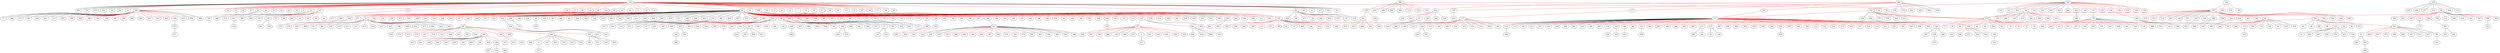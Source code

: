 strict graph "" {
	graph ["edge"="{'color': ''}",
		file="tmp_workspace/eucore/set2/layers/EUcore_Layer_5_drawing.dot",
		"graph"="{'edge': '{}', 'file': 'tmp_workspace/eucore/set2/layers/EUcore_Layer_5_drawing.dot', 'graph': \"{'file': 'tmp_workspace/eucore/set2/\
layers/EUcore_Layer_4_drawing_improved.dot'}\", 'node': \"{'height': '', 'level': '', 'pos': '', 'width': ''}\"}",
		"node"="{'height': '', 'label': '\\N', 'level': '', 'pos': '', 'width': ''}"
	];
	node [label="\N"];
	1	 [height=0.05,
		label=318,
		level=1,
		pos="-4.619999999988067,-3436.680000000035",
		width=0.05];
	11	 [height=0.05,
		label=84,
		level=1,
		pos="2369.7099999999973,-7256.380000000019",
		width=0.05];
	1 -- 11	 [color=red];
	14	 [height=0.05,
		label=5,
		level=1,
		pos="-3525.530000000017,-2757.0400000000263",
		width=0.05];
	1 -- 14	 [color=red];
	15	 [height=0.05,
		label=115,
		level=1,
		pos="-2637.3000000000093,-7142.530000000035",
		width=0.05];
	1 -- 15	 [color=red];
	16	 [level=2,
		pos="160.62568302562795,-4049.4427134471707"];
	1 -- 16	 [color=red];
	17	 [height=0.05,
		level=1,
		pos="-455.223243441391,-2989.7560738674247",
		width=0.05];
	1 -- 17	 [color=red];
	19	 [level=2,
		pos="-450.0206109015223,-3888.7890295031393"];
	1 -- 19	 [color=red];
	2	 [height=0.05,
		label=547,
		level=1,
		pos="-5146.909999999987,-1791.3100000000122",
		width=0.05];
	1 -- 2	 [color=red];
	20	 [height=0.05,
		level=1,
		pos="-586.747630182148,-3689.4876362142154",
		width=0.05];
	1 -- 20	 [color=red];
	21	 [level=2,
		pos="-631.3066128759731,-3336.4394493644554"];
	1 -- 21	 [color=red];
	22	 [level=4,
		pos="-533.2110309499024,-3787.9289156553086"];
	1 -- 22	 [color=red];
	23	 [height=0.05,
		level=1,
		pos="-68.1200000000008,-7940.320000000018",
		width=0.05];
	1 -- 23	 [color=red];
	24	 [level=2,
		pos="451.78705605947374,-3877.6753264251956"];
	1 -- 24	 [color=red];
	25	 [level=2,
		pos="606.1427670963737,-3609.1709304239102"];
	1 -- 25	 [color=red];
	26	 [level=2,
		pos="-602.8820288477116,-3224.86209804483"];
	1 -- 26	 [color=red];
	27	 [level=2,
		pos="-411.7452945320123,-2949.81936973516"];
	1 -- 27	 [color=red];
	28	 [height=0.05,
		level=1,
		pos="-505.75413740402325,-3047.2588204553003",
		width=0.05];
	1 -- 28	 [color=red];
	29	 [level=2,
		pos="612.87676597065,-3290.1125316944726"];
	1 -- 29	 [color=red];
	3	 [height=0.05,
		label=64,
		level=1,
		pos="-153.31000000000677,165.77999999998428",
		width=0.05];
	1 -- 3	 [color=red];
	30	 [height=0.05,
		level=1,
		pos="534.5430953703639,-3771.474616653827",
		width=0.05];
	1 -- 30	 [color=red];
	31	 [level=2,
		pos="377.05171490234045,-2929.618878641658"];
	1 -- 31	 [color=red];
	32	 [height=0.05,
		level=1,
		pos="-182.78072117612555,-4045.813020102949",
		width=0.05];
	1 -- 32	 [color=red];
	35	 [height=0.05,
		level=1,
		pos="-636.6552634497117,-3494.262154403439",
		width=0.05];
	1 -- 35	 [color=red];
	36	 [height=0.05,
		level=1,
		pos="-550.049454158577,-3761.165730481304",
		width=0.05];
	1 -- 36	 [color=red];
	37	 [height=0.05,
		level=1,
		pos="629.3602617310981,-3465.8914101865084",
		width=0.05];
	1 -- 37	 [color=red];
	4	 [height=0.05,
		label=282,
		level=1,
		pos="-927.3199999999779,-10630.200000000012",
		width=0.05];
	1 -- 4	 [color=red];
	40	 [level=3,
		pos="-536.4356279639227,-3090.332751414133"];
	1 -- 40	 [color=red];
	41	 [height=0.05,
		level=1,
		pos="133.64798687314908,-4056.0879774718696",
		width=0.05];
	1 -- 41	 [color=red];
	42	 [height=0.05,
		level=1,
		pos="-597.6637774703911,-3662.696275416948",
		width=0.05];
	1 -- 42	 [color=red];
	43	 [height=0.05,
		level=1,
		pos="-638.875601996232,-3459.1323959987017",
		width=0.05];
	1 -- 43	 [color=red];
	44	 [height=0.05,
		level=1,
		pos="7.417427402380124,-4071.218713626896",
		width=0.05];
	1 -- 44	 [color=red];
	45	 [height=0.05,
		level=1,
		pos="-5988.4000000000015,995.7699999999859",
		width=0.05];
	1 -- 45	 [color=red];
	46	 [height=0.05,
		level=1,
		pos="3069.210000000008,-5932.910000000031",
		width=0.05];
	1 -- 46	 [color=red];
	47	 [level=2,
		pos="-460.83626959844236,-2995.487305020427"];
	1 -- 47	 [color=red];
	48	 [height=0.05,
		level=1,
		pos="4445.289999999999,-3350.999999999978",
		width=0.05];
	1 -- 48	 [color=red];
	49	 [level=3,
		pos="357.31913376929424,-2915.350601063009"];
	1 -- 49	 [color=red];
	5	 [level=2,
		pos="-686.6799999999812,-1554.83000000002"];
	1 -- 5	 [color=red];
	50	 [height=0.05,
		level=1,
		pos="-573.078453627283,-3154.475702992772",
		width=0.05];
	1 -- 50	 [color=red];
	51	 [height=0.05,
		level=1,
		pos="-434.1315115879775,-3903.9102860080156",
		width=0.05];
	1 -- 51	 [color=red];
	52	 [height=0.05,
		level=1,
		pos="-568.1707010082974,-3144.7983696380984",
		width=0.05];
	1 -- 52	 [color=red];
	53	 [level=4,
		pos="103.35663014324189,-2811.279867210945"];
	1 -- 53	 [color=red];
	54	 [height=0.05,
		level=1,
		pos="-1923.4400000000132,-1077.9600000000319",
		width=0.05];
	1 -- 54	 [color=red];
	55	 [height=0.05,
		level=1,
		pos="555.7092260400516,-3138.660810693257",
		width=0.05];
	1 -- 55	 [color=red];
	56	 [level=2,
		pos="-626.0927428171689,-3565.3497660097287"];
	1 -- 56	 [color=red];
	57	 [level=2,
		pos="-344.8404597251306,-3972.435837610892"];
	1 -- 57	 [color=red];
	58	 [level=3,
		pos="-332.1995133799901,-2893.103012662068"];
	1 -- 58	 [color=red];
	59	 [height=0.05,
		level=1,
		pos="619.4158163917726,-3321.0790544590595",
		width=0.05];
	1 -- 59	 [color=red];
	6	 [height=0.05,
		label=409,
		level=1,
		pos="4878.970000000008,-5192.1900000000205",
		width=0.05];
	1 -- 6	 [color=red];
	60	 [level=3,
		pos="537.0412670945359,-3105.9424144745103"];
	1 -- 60	 [color=red];
	7	 [level=3,
		pos="-417.3299999999781,-2051.9100000000035"];
	1 -- 7	 [color=red];
	8	 [level=4,
		pos="-216.14276021766833,-4035.0464434605556"];
	1 -- 8	 [color=red];
	9	 [height=0.05,
		label=82,
		level=1,
		pos="1746.3099999999995,-6568.0499999999865",
		width=0.05];
	1 -- 9	 [color=red];
	12	 [label=127,
		level=5,
		pos="236.03096240094666,-2849.422481491159"];
	1 -- 12;
	18	 [label=925,
		level=5,
		pos="465.38898526832594,-3010.21097121043"];
	1 -- 18;
	38	 [label=527,
		level=5,
		pos="589.1416717274326,-3212.556471701113"];
	1 -- 38;
	10	 [label=981,
		level=5,
		pos="-109.14625780790266,-2810.6939456998034"];
	1 -- 10;
	34	 [label=725,
		level=5,
		pos="234.68641836012594,-4024.4867002692245"];
	1 -- 34;
	33	 [label=976,
		level=5,
		pos="394.1298010665151,-3930.423734035337"];
	1 -- 33;
	13	 [label=442,
		level=5,
		pos="621.8610908427419,-3538.197099870953"];
	1 -- 13;
	39	 [label=76,
		level=5,
		pos="-282.2621567043214,-4007.380544568082"];
	1 -- 39;
	769	 [level=4,
		pos="2668.2500000000273,-7487.8900000000285"];
	11 -- 769	 [color=red];
	768	 [label=649,
		level=5,
		pos="1898.3397162279396,-7681.343921205513"];
	11 -- 768;
	770	 [label=270,
		level=5,
		pos="2841.0802837720535,-6831.416078794524"];
	11 -- 770;
	610	 [label=697,
		level=5,
		pos="-4208.932807647265,-2625.1230000797295"];
	14 -- 610;
	810	 [label=987,
		level=5,
		pos="-3004.85614188954,-7659.914539108986"];
	15 -- 810;
	809	 [label=900,
		level=5,
		pos="-3154.684539108951,-6774.973858110491"];
	15 -- 809;
	811	 [label=753,
		level=5,
		pos="-2119.9154608910644,-7510.086141889575"];
	15 -- 811;
	61	 [level=2,
		pos="-4902.408636487097,-1205.6451111855667"];
	2 -- 61	 [color=red];
	63	 [height=0.05,
		level=1,
		pos="-5490.149751290998,-1257.4834814723317",
		width=0.05];
	2 -- 63	 [color=red];
	64	 [level=3,
		pos="-4522.363604185021,-1678.500079229563"];
	2 -- 64	 [color=red];
	65	 [level=2,
		pos="-5013.312962566895,-2411.7421964073233"];
	2 -- 65	 [color=red];
	66	 [height=0.05,
		label=133,
		level=1,
		pos="-7237.0799999999745,110.5099999999693",
		width=0.05];
	2 -- 66	 [color=red];
	67	 [height=0.05,
		level=1,
		pos="-5416.468856376375,-1216.747295242078",
		width=0.05];
	2 -- 67	 [color=red];
	68	 [height=0.05,
		level=1,
		pos="-5000.849221071157,-1173.6931870743906",
		width=0.05];
	2 -- 68	 [color=red];
	62	 [label=847,
		level=5,
		pos="-5696.9415261526365,-2107.932170714392"];
	2 -- 62;
	377	 [level=2,
		pos="924.5099999999975,-8823.98000000004"];
	23 -- 377	 [color=red];
	122	 [height=0.05,
		label=21,
		level=1,
		pos="-3306.319999999974,3863.029999999985",
		width=0.05];
	3 -- 122	 [color=red];
	152	 [height=0.05,
		label=489,
		level=1,
		pos="1738.449999999977,5172.0099999999875",
		width=0.05];
	3 -- 152	 [color=red];
	153	 [height=0.05,
		label=244,
		level=1,
		pos="3934.149999999996,4028.9699999999766",
		width=0.05];
	3 -- 153	 [color=red];
	155	 [label=89,
		level=2,
		pos="-1450.529999999997,3398.6599999999744"];
	3 -- 155	 [color=red];
	156	 [label=389,
		level=2,
		pos="691.8499999999985,3241.6400000000067"];
	3 -- 156	 [color=red];
	160	 [height=0.05,
		label=209,
		level=1,
		pos="1091.0300000000007,2408.390000000006",
		width=0.05];
	3 -- 160	 [color=red];
	163	 [level=3,
		pos="225.10118417185788,-343.7190230053067"];
	3 -- 163	 [color=red];
	164	 [level=2,
		pos="468.8388344222093,291.1399081715242"];
	3 -- 164	 [color=red];
	165	 [level=4,
		pos="-478.25875950212543,710.9337236850868"];
	3 -- 165	 [color=red];
	167	 [level=4,
		pos="-779.6449119483499,268.19512009638413"];
	3 -- 167	 [color=red];
	168	 [height=0.05,
		label=232,
		level=1,
		pos="1202.0599999999922,3530.180000000003",
		width=0.05];
	3 -- 168	 [color=red];
	169	 [level=2,
		pos="80.97170877983763,-424.0473982114713"];
	3 -- 169	 [color=red];
	171	 [level=2,
		pos="-786.648894216488,124.96181995305133"];
	3 -- 171	 [color=red];
	172	 [level=2,
		pos="-743.668663243861,398.7197507567591"];
	3 -- 172	 [color=red];
	173	 [label=131,
		level=2,
		pos="2146.559999999983,-919.5500000000484"];
	3 -- 173	 [color=red];
	174	 [height=0.05,
		level=1,
		pos="481.3417531922702,166.97621054503426",
		width=0.05];
	3 -- 174	 [color=red];
	175	 [level=2,
		pos="-103.02868275533027,798.4379390838459"];
	3 -- 175	 [color=red];
	176	 [level=4,
		pos="-694.5260243529214,497.24567504541676"];
	3 -- 176	 [color=red];
	178	 [level=4,
		pos="-87.19046440835187,796.9792441082475"];
	3 -- 178	 [color=red];
	179	 [level=2,
		pos="-552.0231005591768,659.5533712870474"];
	3 -- 179	 [color=red];
	181	 [height=0.05,
		level=1,
		pos="-1360.6599999999908,4496.09999999998",
		width=0.05];
	3 -- 181	 [color=red];
	182	 [height=0.05,
		level=1,
		pos="-1005.5099999999838,3502.4999999999836",
		width=0.05];
	3 -- 182	 [color=red];
	183	 [level=3,
		pos="481.12924879977504,149.31432867848855"];
	3 -- 183	 [color=red];
	184	 [level=2,
		pos="-205.63217783023933,798.2724256121811"];
	3 -- 184	 [color=red];
	185	 [level=2,
		pos="415.1354140019703,-116.45056186357408"];
	3 -- 185	 [color=red];
	186	 [level=2,
		pos="235.05002854084313,667.7369373775338"];
	3 -- 186	 [color=red];
	187	 [height=0.05,
		level=1,
		pos="418.7099749102689,440.6934901261447",
		width=0.05];
	3 -- 187	 [color=red];
	188	 [height=0.05,
		level=1,
		pos="2759.149999999996,3265.860000000006",
		width=0.05];
	3 -- 188	 [color=red];
	189	 [level=2,
		pos="169.33550936867533,-380.7400399198"];
	3 -- 189	 [color=red];
	191	 [level=2,
		pos="280.49106235686327,-297.47038267416946"];
	3 -- 191	 [color=red];
	192	 [level=2,
		pos="475.8144264439005,82.19330966400064"];
	3 -- 192	 [color=red];
	193	 [level=2,
		pos="-706.4945195995758,-145.30064231819813"];
	3 -- 193	 [color=red];
	194	 [level=2,
		pos="318.94630896244917,589.7590766002997"];
	3 -- 194	 [color=red];
	196	 [level=2,
		pos="215.43021137530525,-350.7613199973506"];
	3 -- 196	 [color=red];
	198	 [level=2,
		pos="-65.3765994691628,-462.7516187916092"];
	3 -- 198	 [color=red];
	199	 [level=2,
		pos="-314.63933313771247,-448.0254455762521"];
	3 -- 199	 [color=red];
	201	 [level=4,
		pos="-787.3276185664067,137.39095110626909"];
	3 -- 201	 [color=red];
	203	 [level=2,
		pos="-702.5167447202826,483.8306725404718"];
	3 -- 203	 [color=red];
	204	 [level=3,
		pos="470.9945505211824,279.9207330808382"];
	3 -- 204	 [color=red];
	205	 [height=0.05,
		level=1,
		pos="316.06968127151606,-261.38155440202706",
		width=0.05];
	3 -- 205	 [color=red];
	206	 [level=2,
		pos="-489.1485625682734,704.2934526098326"];
	3 -- 206	 [color=red];
	207	 [label=229,
		level=4,
		pos="-2031.4100000000171,-352.9100000000126"];
	3 -- 207	 [color=red];
	209	 [level=3,
		pos="463.36272399153233,15.783232586303058"];
	3 -- 209	 [color=red];
	210	 [height=0.05,
		level=1,
		pos="466.42370714472895,28.979375080571373",
		width=0.05];
	3 -- 210	 [color=red];
	213	 [level=2,
		pos="91.13224050571537,-419.9095677799461"];
	3 -- 213	 [color=red];
	216	 [height=0.05,
		label=412,
		level=1,
		pos="-2204.180000000012,5850.3200000000015",
		width=0.05];
	3 -- 216	 [color=red];
	218	 [height=0.05,
		level=1,
		pos="-616.8878559220927,599.2310932600897",
		width=0.05];
	3 -- 218	 [color=red];
	219	 [level=2,
		pos="444.0251220247468,-48.63788811892152"];
	3 -- 219	 [color=red];
	224	 [height=0.05,
		level=1,
		pos="380.0237475704905,-178.22493085436838",
		width=0.05];
	3 -- 224	 [color=red];
	227	 [level=4,
		pos="-216.75220302137842,797.2539627454755"];
	3 -- 227	 [color=red];
	228	 [level=2,
		pos="-287.16753497300135,-454.5960465078193"];
	3 -- 228	 [color=red];
	230	 [level=2,
		pos="-76.02419185700862,-464.1495060634978"];
	3 -- 230	 [color=red];
	231	 [level=2,
		pos="-782.2206024843338,250.96058952893586"];
	3 -- 231	 [color=red];
	232	 [height=0.05,
		level=1,
		pos="360.19280805642154,538.7399775684385",
		width=0.05];
	3 -- 232	 [color=red];
	235	 [level=4,
		pos="370.3021712458984,-192.84873960805072"];
	3 -- 235	 [color=red];
	236	 [height=0.05,
		level=1,
		pos="479.77282327567,210.39409668474283",
		width=0.05];
	3 -- 236	 [color=red];
	237	 [level=3,
		pos="162.42455296599684,716.3215250578646"];
	3 -- 237	 [color=red];
	239	 [level=2,
		pos="-616.5445185802923,-268.03800279080576"];
	3 -- 239	 [color=red];
	240	 [level=4,
		pos="5.013128860707553,-448.80772003471714"];
	3 -- 240	 [color=red];
	241	 [level=4,
		pos="-482.12818795067625,-377.048589908964"];
	3 -- 241	 [color=red];
	243	 [level=2,
		pos="412.03096210530964,454.1788129578986"];
	3 -- 243	 [color=red];
	244	 [level=3,
		pos="325.4671443007876,-250.8213980352063"];
	3 -- 244	 [color=red];
	245	 [level=4,
		pos="224.75319027389747,675.537298044472"];
	3 -- 245	 [color=red];
	247	 [level=3,
		pos="446.7139371218801,372.55416093516715"];
	3 -- 247	 [color=red];
	248	 [height=0.05,
		level=1,
		pos="4715.89000000001,1639.4099999999953",
		width=0.05];
	3 -- 248	 [color=red];
	249	 [level=2,
		pos="-720.639423287606,-118.68722873095231"];
	3 -- 249	 [color=red];
	251	 [level=3,
		pos="367.01445931517424,529.1623548110888"];
	3 -- 251	 [color=red];
	252	 [level=2,
		pos="-769.6334644976871,14.354553461842755"];
	3 -- 252	 [color=red];
	208	 [label=926,
		level=5,
		pos="-373.28460423758406,-353.308852349237"];
	3 -- 208;
	154	 [label=980,
		level=5,
		pos="-821.5203885199653,-658.1618838840823"];
	3 -- 154;
	170	 [label=786,
		level=5,
		pos="-207.5887198957135,-466.5475253507491"];
	3 -- 170;
	157	 [label=224,
		level=5,
		pos="-665.2113871905094,-209.3749660369029"];
	3 -- 157;
	214	 [label=98,
		level=5,
		pos="-2529.1123460102353,820.6177546853178"];
	3 -- 214;
	250	 [label=528,
		level=5,
		pos="-658.2881597669696,550.2033823638444"];
	3 -- 250;
	162	 [label=90,
		level=5,
		pos="-745.6727736878473,-62.01513405372455"];
	3 -- 162;
	217	 [label=644,
		level=5,
		pos="-787.3221754150002,194.29035207158333"];
	3 -- 217;
	234	 [label=99,
		level=5,
		pos="-780.5838592886948,69.28241348729483"];
	3 -- 234;
	226	 [label=840,
		level=5,
		pos="-35.780081438648196,789.4553939291173"];
	3 -- 226;
	220	 [label=665,
		level=5,
		pos="-154.3337805720759,800.4320547693983"];
	3 -- 220;
	233	 [label=134,
		level=5,
		pos="-434.81101024434975,734.5870498693694"];
	3 -- 233;
	197	 [label=730,
		level=5,
		pos="-263.8663107049935,790.7292626709641"];
	3 -- 197;
	159	 [label=302,
		level=5,
		pos="-724.6796675610623,442.04252322900993"];
	3 -- 159;
	212	 [label=719,
		level=5,
		pos="-442.2807426376098,-399.26883740185576"];
	3 -- 212;
	246	 [label=349,
		level=5,
		pos="-358.31936224017915,-434.849203538752"];
	3 -- 246;
	180	 [label=611,
		level=5,
		pos="130.90944337535325,-401.6735987700821"];
	3 -- 180;
	158	 [label=918,
		level=5,
		pos="390.8158904924868,492.44694666807"];
	3 -- 158;
	195	 [label=640,
		level=5,
		pos="-585.8179727223443,-298.6778907514946"];
	3 -- 195;
	222	 [label=445,
		level=5,
		pos="-763.656667051876,-701.8963782442843"];
	3 -- 222;
	215	 [label=216,
		level=5,
		pos="-167.39131556579113,-468.7166471949679"];
	3 -- 215;
	200	 [label=511,
		level=5,
		pos="-247.5677427092317,-461.83433754263467"];
	3 -- 200;
	202	 [label=354,
		level=5,
		pos="43.382419830775916,-437.62398633985583"];
	3 -- 202;
	238	 [label=330,
		level=5,
		pos="119.74814821695497,738.6879563437784"];
	3 -- 238;
	190	 [label=325,
		level=5,
		pos="-521.2664582529004,682.8799164374998"];
	3 -- 190;
	211	 [label=102,
		level=5,
		pos="-969.7682493132997,-511.5539490035153"];
	3 -- 211;
	242	 [label=492,
		level=5,
		pos="-686.8157421909511,-177.95812968450167"];
	3 -- 242;
	229	 [label=828,
		level=5,
		pos="194.18772002771954,696.8446037208789"];
	3 -- 229;
	225	 [label=815,
		level=5,
		pos="433.7014777230132,407.0305000432701"];
	3 -- 225;
	177	 [label=733,
		level=5,
		pos="348.722162577077,-222.48278019903955"];
	3 -- 177;
	223	 [label=496,
		level=5,
		pos="253.45395800995823,-321.3825613835506"];
	3 -- 223;
	387	 [height=0.05,
		level=1,
		pos="-845.8734840270827,-11259.605071305905",
		width=0.05];
	4 -- 387	 [color=red];
	388	 [level=2,
		pos="-328.6211936755067,-10419.619806118078"];
	4 -- 388	 [color=red];
	389	 [height=0.05,
		level=1,
		pos="-293.0770769295582,-10607.392253842434",
		width=0.05];
	4 -- 389	 [color=red];
	390	 [level=2,
		pos="-1166.3054631214025,-11218.137264651894"];
	4 -- 390	 [color=red];
	394	 [height=0.05,
		level=1,
		pos="-1307.6589392709438,-11138.261580936747",
		width=0.05];
	4 -- 394	 [color=red];
	396	 [level=4,
		pos="-685.494639421488,-10043.425108128537"];
	4 -- 396	 [color=red];
	397	 [level=3,
		pos="-1064.8319635288995,-10010.623742678832"];
	4 -- 397	 [color=red];
	398	 [level=2,
		pos="-1507.9908059175548,-10374.063915262366"];
	4 -- 398	 [color=red];
	399	 [level=2,
		pos="-1407.8471811271556,-11044.781604690412"];
	4 -- 399	 [color=red];
	400	 [height=0.05,
		level=1,
		pos="-443.2235057408169,-11040.608166336513",
		width=0.05];
	4 -- 400	 [color=red];
	401	 [level=2,
		pos="-713.2427167266881,-11227.65727507165"];
	4 -- 401	 [color=red];
	402	 [level=4,
		pos="-1451.6793334849747,-10272.664591771863"];
	4 -- 402	 [color=red];
	405	 [level=2,
		pos="-310.4964495621166,-10779.575320501526"];
	4 -- 405	 [color=red];
	407	 [label=355,
		level=2,
		pos="-2599.6600000000035,-10749.520000000044"];
	4 -- 407	 [color=red];
	410	 [level=4,
		pos="-1554.4847784429753,-10727.404009332162"];
	4 -- 410	 [color=red];
	408	 [label=662,
		level=5,
		pos="-466.8845197360867,-10193.412354497235"];
	4 -- 408;
	393	 [label=588,
		level=5,
		pos="-1283.24801955038,-10104.748267060984"];
	4 -- 393;
	392	 [label=77,
		level=5,
		pos="-1503.451498733515,-10896.389359135097"];
	4 -- 392;
	386	 [label=586,
		level=5,
		pos="-565.9220224487229,-11151.904687128239"];
	4 -- 386;
	384	 [label=577,
		level=5,
		pos="-1008.7725918208681,-11259.604285046878"];
	4 -- 384;
	383	 [label=597,
		level=5,
		pos="-1552.5971977006302,-10521.513732305706"];
	4 -- 383;
	391	 [label=589,
		level=5,
		pos="-361.59853774571104,-10917.85170935456"];
	4 -- 391;
	395	 [label=641,
		level=5,
		pos="-385.8093241597313,-10299.215911710653"];
	4 -- 395;
	403	 [label=217,
		level=5,
		pos="-568.2703994383298,-10106.876330473953"];
	4 -- 403;
	69	 [height=0.05,
		label=679,
		level=1,
		pos="-10759.040000000015,4077.29",
		width=0.05];
	45 -- 69	 [color=red];
	694	 [label=986,
		level=2,
		pos="3781.6699999999964,-6752.820000000027"];
	46 -- 694	 [color=red];
	558	 [label=544,
		level=4,
		pos="4777.990000000047,-3066.090000000022"];
	48 -- 558	 [color=red];
	577	 [level=4,
		pos="-932.6899999999769,-1307.0700000000343"];
	5 -- 577	 [color=red];
	95	 [height=0.05,
		label=135,
		level=1,
		pos="-7232.509999999972,3388.8699999999963",
		width=0.05];
	54 -- 95	 [color=red];
	592	 [label=497,
		level=4,
		pos="4775.720000000023,-4887.099999999991"];
	6 -- 592	 [color=red];
	597	 [level=2,
		pos="5304.522004667701,-5663.029431306498"];
	6 -- 597	 [color=red];
	598	 [level=4,
		pos="4613.6068276745245,-5768.702502486353"];
	6 -- 598	 [color=red];
	599	 [level=2,
		pos="5504.136625584433,-5082.869512418405"];
	6 -- 599	 [color=red];
	596	 [label=117,
		level=5,
		pos="5202.9118342475485,-4646.437339196577"];
	6 -- 596;
	600	 [label=555,
		level=5,
		pos="4293.717746851159,-5437.677431315544"];
	6 -- 600;
	595	 [label=590,
		level=5,
		pos="4973.676901633105,-5811.405803739901"];
	6 -- 595;
	601	 [level=3,
		pos="-524.6799999999639,-1709.820000000027"];
	7 -- 601	 [color=red];
	649	 [level=4,
		pos="1163.2905253753584,-6818.7940347408085"];
	9 -- 649	 [color=red];
	652	 [level=4,
		pos="1834.6299999999956,-7159.850000000031"];
	9 -- 652	 [color=red];
	640	 [label=279,
		level=5,
		pos="1896.996863990009,-6516.604884994122"];
	9 -- 640;
	644	 [label=78,
		level=5,
		pos="2030.6690395282621,-6741.152892562019"];
	9 -- 644;
	651	 [label=576,
		level=5,
		pos="1816.6569683438556,-6384.4921650544875"];
	9 -- 651;
	645	 [label=563,
		level=5,
		pos="1145.3673198797826,-6363.961357592749"];
	9 -- 645;
	642	 [label=708,
		level=5,
		pos="1437.4605748022177,-7122.4833244896845"];
	9 -- 642;
	635	 [label=277,
		level=5,
		pos="2097.3244763105085,-7096.796741049194"];
	9 -- 635;
	647	 [label=50,
		level=5,
		pos="1941.721339805803,-6589.417802890166"];
	9 -- 647;
	101	 [level=2,
		pos="-7664.354924789816,2923.795554687256"];
	101 -- 95	 [color=red];
	102	 [level=4,
		pos="-6681.451150712234,3703.700785298025"];
	95 -- 102	 [color=red];
	103	 [height=0.05,
		level=1,
		pos="-7089.998753021773,4007.315489299108",
		width=0.05];
	95 -- 103	 [color=red];
	104	 [height=0.05,
		level=1,
		pos="-6738.743611846011,3787.591748440046",
		width=0.05];
	95 -- 104	 [color=red];
	106	 [level=4,
		pos="-7671.212996220733,3847.4809024615774"];
	95 -- 106	 [color=red];
	108	 [level=2,
		pos="-6906.922144196408,3933.642270681"];
	95 -- 108	 [color=red];
	109	 [height=0.05,
		level=1,
		pos="-7223.231140028064,4023.4550467095137",
		width=0.05];
	95 -- 109	 [color=red];
	110	 [level=4,
		pos="-6912.009999999998,2863.0399999999845"];
	95 -- 110	 [color=red];
	111	 [height=0.05,
		level=1,
		pos="-7202.111539768818,4022.794453200276",
		width=0.05];
	95 -- 111	 [color=red];
	96	 [height=0.05,
		label=336,
		level=1,
		pos="-8253.549999999996,7095.420000000015",
		width=0.05];
	95 -- 96	 [color=red];
	93	 [height=0.05,
		level=1,
		pos="-5168.979999999992,3127.979999999964",
		width=0.05];
	95 -- 93	 [color=red];
	98	 [height=0.05,
		level=1,
		pos="-6955.660919237987,3959.955689919594",
		width=0.05];
	95 -- 98	 [color=red];
	99	 [height=0.05,
		level=1,
		pos="-7867.080973767065,3399.065979697006",
		width=0.05];
	95 -- 99	 [color=red];
	105	 [label=75,
		level=5,
		pos="-7296.179582859034,2757.418922743609"];
	95 -- 105;
	107	 [label=860,
		level=5,
		pos="-7816.274688377053,3139.8658487219345"];
	95 -- 107;
	97	 [label=136,
		level=5,
		pos="-7814.101127341901,3642.9094444704233"];
	95 -- 97;
	100	 [label=914,
		level=5,
		pos="-7493.860249161637,2810.527259047164"];
	95 -- 100;
	112	 [height=0.05,
		label=694,
		level=1,
		pos="-8521.070000000003,11626.719999999981",
		width=0.05];
	113	 [height=0.05,
		level=1,
		pos="-7888.4691938341,11677.71508591959",
		width=0.05];
	112 -- 113	 [color=red];
	114	 [height=0.05,
		level=1,
		pos="-8198.191597912975,11080.337518385291",
		width=0.05];
	112 -- 114	 [color=red];
	115	 [level=2,
		pos="-8922.323186200872,12118.431459408188"];
	112 -- 115	 [color=red];
	120	 [height=0.05,
		level=1,
		pos="-6732.480000000007,13351.88000000001",
		width=0.05];
	112 -- 120	 [color=red];
	83	 [height=0.05,
		level=1,
		pos="-9173.370000000006,8244.949999999986",
		width=0.05];
	112 -- 83	 [color=red];
	117	 [label=610,
		level=5,
		pos="-9136.469525635612,11471.58231084236"];
	112 -- 117;
	119	 [label=484,
		level=5,
		pos="-8483.32832381882,12260.249671466703"];
	112 -- 119;
	116	 [label=664,
		level=5,
		pos="-9123.564099034344,11826.182125172902"];
	112 -- 116;
	118	 [label=706,
		level=5,
		pos="-8957.005318951822,11165.477464623988"];
	112 -- 118;
	629	 [level=3,
		pos="-7088.970000000007,14161.370000000054"];
	120 -- 629	 [color=red];
	868	 [label=791,
		level=2,
		pos="-5585.749999999996,13344.719999999976"];
	120 -- 868	 [color=red];
	83 -- 69	 [color=red];
	628	 [level=3,
		pos="-7052.619999999992,14509.460000000025"];
	629 -- 628	 [color=red];
	869	 [level=4,
		pos="-5429.269999999971,13670.759999999986"];
	868 -- 869	 [color=red];
	871	 [level=2,
		pos="-4951.380780968893,13325.747053587573"];
	868 -- 871	 [color=red];
	872	 [level=2,
		pos="-5316.4613584658255,12770.030600158305"];
	868 -- 872	 [color=red];
	870	 [label=623,
		level=5,
		pos="-5927.91959180033,12810.206904559936"];
	868 -- 870;
	121	 [level=4,
		pos="-3905.934548657263,3655.0716585269524"];
	121 -- 122	 [color=red];
	411	 [level=2,
		pos="-3188.0377729714287,4486.563153504165"];
	122 -- 411	 [color=red];
	412	 [level=4,
		pos="-3629.1347740343344,4409.450076877513"];
	122 -- 412	 [color=red];
	413	 [level=3,
		pos="-3530.372310681639,4456.818548919468"];
	122 -- 413	 [color=red];
	414	 [level=4,
		pos="-2733.0873383801454,3590.654167000899"];
	122 -- 414	 [color=red];
	417	 [height=0.05,
		level=1,
		pos="-3126.5126289124883,4471.678985912478",
		width=0.05];
	122 -- 417	 [color=red];
	427	 [level=4,
		pos="-3526.597610064438,3267.830828920264"];
	122 -- 427	 [color=red];
	428	 [label=296,
		level=2,
		pos="-2546.609999999994,4359.77999999999"];
	122 -- 428	 [color=red];
	429	 [level=4,
		pos="-3297.5754907330074,3228.4373650700018"];
	122 -- 429	 [color=red];
	431	 [level=4,
		pos="-3937.507850489229,3929.258212601962"];
	122 -- 431	 [color=red];
	420	 [label=777,
		level=5,
		pos="-2673.1233820762654,3905.998846850656"];
	122 -- 420;
	418	 [label=686,
		level=5,
		pos="-3840.3390151376334,4205.970184611097"];
	122 -- 418;
	424	 [label=624,
		level=5,
		pos="-3759.6903265675282,3418.9133196808057"];
	122 -- 424;
	425	 [label=647,
		level=5,
		pos="-2927.5737347258846,4372.279983103203"];
	122 -- 425;
	419	 [label=467,
		level=5,
		pos="-3082.7791898753235,3269.048699824202"];
	122 -- 419;
	421	 [label=519,
		level=5,
		pos="-3361.2564453206583,4495.300721863038"];
	122 -- 421;
	416	 [label=274,
		level=5,
		pos="-2682.8390713322465,3744.4727971933776"];
	122 -- 416;
	980	 [label=392,
		level=5,
		pos="-2015.4301200847954,4707.1014849717285"];
	428 -- 980;
	123	 [height=0.05,
		label=350,
		level=1,
		pos="-13458.700000000066,493.0400000000018",
		width=0.05];
	125	 [label=94,
		level=2,
		pos="-13285.670000000011,-1374.0900000000038"];
	123 -- 125	 [color=red];
	126	 [level=2,
		pos="-12838.486960410004,358.42921190278406"];
	123 -- 126	 [color=red];
	128	 [label=320,
		level=2,
		pos="-12574.64999999999,1986.7599999999848"];
	123 -- 128	 [color=red];
	129	 [height=0.05,
		level=1,
		pos="-13047.313572122226,976.3054402164628",
		width=0.05];
	123 -- 129	 [color=red];
	131	 [level=2,
		pos="-15383.040000000012,1064.4299999999876"];
	123 -- 131	 [color=red];
	134	 [level=3,
		pos="-14976.570000000014,1291.4499999999716"];
	123 -- 134	 [color=red];
	136	 [level=3,
		pos="-13554.387502201342,1120.437944427763"];
	123 -- 136	 [color=red];
	137	 [level=4,
		pos="-13164.472570718974,-69.28952848693302"];
	123 -- 137	 [color=red];
	138	 [level=4,
		pos="-13955.211280621079,97.74159756738288"];
	123 -- 138	 [color=red];
	139	 [level=2,
		pos="-13677.731408029034,1088.6988965561993"];
	123 -- 139	 [color=red];
	143	 [level=2,
		pos="-14042.843093565927,244.92485538161267"];
	123 -- 143	 [color=red];
	72	 [height=0.05,
		label=533,
		level=1,
		pos="-10849.069999999996,1324.0699999999888",
		width=0.05];
	123 -- 72	 [color=red];
	130	 [label=572,
		level=5,
		pos="-13707.59757672796,-90.77013613047075"];
	123 -- 130;
	124	 [label=851,
		level=5,
		pos="-11871.077502332726,-716.9656414895562"];
	123 -- 124;
	127	 [label=345,
		level=5,
		pos="-13876.924340222606,970.4001156308741"];
	123 -- 127;
	140	 [label=343,
		level=5,
		pos="-14092.339742730135,457.1937284690376"];
	123 -- 140;
	142	 [label=352,
		level=5,
		pos="-13337.889028561563,1116.0881425458122"];
	123 -- 142;
	141	 [label=822,
		level=5,
		pos="-12930.260099918869,844.516244932533"];
	123 -- 141;
	132	 [label=681,
		level=5,
		pos="-12824.756475523538,523.0381086733262"];
	123 -- 132;
	583	 [level=4,
		pos="-13918.865097985023,-1331.0987609221422"];
	125 -- 583	 [color=red];
	588	 [level=4,
		pos="-13088.670000000016,-1643.8800000000265"];
	125 -- 588	 [color=red];
	591	 [level=2,
		pos="-13673.696717693101,-1876.3046404736024"];
	125 -- 591	 [color=red];
	586	 [label=908,
		level=5,
		pos="-12692.049243877105,-1149.5935041481355"];
	125 -- 586;
	585	 [label=120,
		level=5,
		pos="-13739.926660239327,-930.8799308703403"];
	125 -- 585;
	587	 [label=917,
		level=5,
		pos="-12949.403457517477,-835.8436891380144"];
	125 -- 587;
	589	 [label=294,
		level=5,
		pos="-12677.384769653061,-1555.1241329458562"];
	125 -- 589;
	822	 [label=396,
		level=5,
		pos="-12251.404877555136,2532.9256063551547"];
	128 -- 822;
	443	 [label=179,
		level=2,
		pos="-16279.890000000016,1819.4499999999916"];
	131 -- 443	 [color=red];
	889	 [label=935,
		level=3,
		pos="-14834.259999999984,2349.4600000000046"];
	134 -- 889	 [color=red];
	337	 [height=0.05,
		label=172,
		level=1,
		pos="-7414.690000000014,-2673.4999999999964",
		width=0.05];
	72 -- 337	 [color=red];
	72 -- 69	 [color=red];
	660	 [label=602,
		level=4,
		pos="-11615.500000000022,1867.24999999996"];
	72 -- 660	 [color=red];
	707	 [level=4,
		pos="-10369.150000000016,1393.1399999999776"];
	72 -- 707	 [color=red];
	714	 [label=185,
		level=5,
		pos="-11022.244447016838,713.5006839922895"];
	72 -- 714;
	709	 [label=756,
		level=5,
		pos="-10425.710112923065,1796.8814685198486"];
	72 -- 709;
	708	 [label=435,
		level=5,
		pos="-10254.887686181517,1101.0640433642602"];
	72 -- 708;
	713	 [label=582,
		level=5,
		pos="-11131.26569779533,1892.5327225205635"];
	72 -- 713;
	575	 [label=575,
		level=5,
		pos="-11366.26959429746,-1101.612563659431"];
	124 -- 575;
	445	 [level=4,
		pos="-16208.640000000012,1954.3999999999805"];
	443 -- 445	 [color=red];
	450	 [level=4,
		pos="-16914.081798568946,1795.2623713935534"];
	443 -- 450	 [color=red];
	451	 [level=4,
		pos="-16671.80982230064,1320.2675367287477"];
	443 -- 451	 [color=red];
	453	 [level=2,
		pos="-16785.102492858172,2203.565367838542"];
	443 -- 453	 [color=red];
	457	 [level=4,
		pos="-16387.604931912196,1194.0047408502771"];
	443 -- 457	 [color=red];
	449	 [label=156,
		level=5,
		pos="-16041.692427198279,1865.9117293944555"];
	443 -- 449;
	448	 [label=347,
		level=5,
		pos="-16416.8281683106,2439.153329674313"];
	443 -- 448;
	458	 [label=378,
		level=5,
		pos="-16062.119821493805,1223.3288477976294"];
	443 -- 458;
	455	 [label=262,
		level=5,
		pos="-15770.394138642434,2197.865441029021"];
	443 -- 455;
	446	 [label=388,
		level=5,
		pos="-15665.529117629658,1660.2489165777558"];
	443 -- 446;
	456	 [label=907,
		level=5,
		pos="-16845.24943245025,1531.0873968607375"];
	443 -- 456;
	454	 [label=148,
		level=5,
		pos="-16621.89115475004,2354.070883336351"];
	443 -- 454;
	452	 [label=122,
		level=5,
		pos="-16195.007671015816,2448.4009273193788"];
	443 -- 452;
	886	 [level=3,
		pos="-15331.3933970744,2743.97573385982"];
	889 -- 886	 [color=red];
	915	 [level=3,
		pos="-14583.030000000028,2734.2899999999863"];
	889 -- 915	 [color=red];
	986	 [label=125,
		level=5,
		pos="-14239.40853444385,2128.2451436376446"];
	889 -- 986;
	979	 [label=768,
		level=5,
		pos="-15422.89798858642,2112.2057120669638"];
	889 -- 979;
	611	 [label=414,
		level=5,
		pos="-4832.096333928199,-2504.9086154878228"];
	610 -- 611;
	145	 [label=92,
		level=2,
		pos="-6835.300000000008,8287.379999999968"];
	344	 [level=2,
		pos="-6392.542916231245,8742.078189486445"];
	145 -- 344	 [color=red];
	346	 [level=4,
		pos="-6244.481750080151,8055.608400550562"];
	145 -- 346	 [color=red];
	348	 [label=373,
		level=3,
		pos="-6966.56999999998,8778.400000000003"];
	145 -- 348	 [color=red];
	145 -- 96	 [color=red];
	351	 [label=538,
		level=5,
		pos="-6732.597540048956,7661.092140090724"];
	145 -- 351;
	352	 [label=723,
		level=5,
		pos="-7440.600332070352,8478.156798236101"];
	145 -- 352;
	350	 [label=728,
		level=5,
		pos="-6214.913277557624,8421.188046719493"];
	145 -- 350;
	345	 [label=22,
		level=5,
		pos="-6436.359511083721,7793.79032724239"];
	145 -- 345;
	347	 [label=530,
		level=5,
		pos="-7055.701872481983,7692.226832020381"];
	145 -- 347;
	353	 [label=818,
		level=5,
		pos="-6674.947307544919,8901.441310271266"];
	145 -- 353;
	798	 [label=239,
		level=5,
		pos="-7130.482568841829,9391.52066391973"];
	348 -- 798;
	146	 [level=4,
		pos="-8413.25000000001,7766.659999999999"];
	96 -- 146	 [color=red];
	147	 [level=2,
		pos="-8636.299609773352,6589.172022257839"];
	96 -- 147	 [color=red];
	148	 [level=4,
		pos="-7650.429296862718,6897.860651456611"];
	96 -- 148	 [color=red];
	151	 [height=0.05,
		level=1,
		pos="-8097.722799115667,7710.645293867436",
		width=0.05];
	96 -- 151	 [color=red];
	149	 [label=260,
		level=5,
		pos="-8874.668092567426,7225.790985403574"];
	96 -- 149;
	150	 [label=816,
		level=5,
		pos="-8702.362956755527,7532.414895469643"];
	96 -- 150;
	532	 [level=4,
		pos="-8907.86862175784,7368.9959486198395"];
	146 -- 532	 [color=red];
	299	 [height=0.05,
		label=210,
		level=1,
		pos="2586.8399999999983,6582.020000000015",
		width=0.05];
	152 -- 299	 [color=red];
	301	 [level=2,
		pos="2363.572720090277,5281.581271675565"];
	152 -- 301	 [color=red];
	302	 [level=2,
		pos="1484.310122079359,5753.557247607774"];
	152 -- 302	 [color=red];
	300	 [label=929,
		level=5,
		pos="1104.0010445996727,5155.922683842169"];
	152 -- 300;
	689	 [label=242,
		level=4,
		pos="2598.040000000021,7471.970000000002"];
	299 -- 689	 [color=red];
	690	 [label=240,
		level=5,
		pos="3197.2786656337257,6408.38557297296"];
	299 -- 690;
	325	 [height=0.05,
		label=301,
		level=1,
		pos="6197.2600000000275,2280.359999999977",
		width=0.05];
	153 -- 325	 [color=red];
	328	 [level=3,
		pos="4568.012619569636,4060.6316212789466"];
	153 -- 328	 [color=red];
	329	 [level=2,
		pos="4235.8004744666305,3470.5872728282334"];
	153 -- 329	 [color=red];
	330	 [level=2,
		pos="4115.899102471765,3420.8980120738715"];
	153 -- 330	 [color=red];
	331	 [level=2,
		pos="4560.096308661762,3924.20599176047"];
	153 -- 331	 [color=red];
	332	 [level=4,
		pos="4245.697277668541,4581.891850288983"];
	153 -- 332	 [color=red];
	333	 [level=3,
		pos="3704.3149466067057,3437.395721501154"];
	153 -- 333	 [color=red];
	334	 [level=4,
		pos="3465.4600000000373,4048.7199999999975"];
	153 -- 334	 [color=red];
	335	 [height=0.05,
		level=1,
		pos="4462.823658344364,3677.8454612356213",
		width=0.05];
	153 -- 335	 [color=red];
	324	 [label=235,
		level=5,
		pos="3734.3086706598733,4388.104719800496"];
	153 -- 324;
	326	 [label=810,
		level=5,
		pos="3935.8200598092026,4655.384255679408"];
	153 -- 326;
	327	 [label=241,
		level=5,
		pos="3584.321173103861,4244.687629671465"];
	153 -- 327;
	741	 [label=953,
		level=5,
		pos="6699.468142045019,1892.3248716759847"];
	325 -- 741;
	740	 [label=276,
		level=5,
		pos="5809.224871676042,1778.1518579549804"];
	325 -- 740;
	744	 [label=298,
		level=5,
		pos="6585.295128324014,2782.5681420449723"];
	325 -- 744;
	742	 [label=651,
		level=5,
		pos="6116.5274877693955,2909.8570533835727"];
	325 -- 742;
	564	 [label=845,
		level=4,
		pos="-2197.609999999985,3483.329999999999"];
	155 -- 564	 [color=red];
	567	 [level=4,
		pos="-1976.4235561548112,3753.9348884237725"];
	155 -- 567	 [color=red];
	569	 [level=4,
		pos="-1808.0414235469286,2874.284313318045"];
	155 -- 569	 [color=red];
	570	 [label=919,
		level=5,
		pos="-1350.1727176546228,3479.6699069402885"];
	155 -- 570;
	565	 [label=924,
		level=5,
		pos="-1311.8614404327063,3362.5066244233285"];
	155 -- 565;
	788	 [label=865,
		level=5,
		pos="-2828.2257592533,3554.8005738822876"];
	564 -- 788;
	604	 [label=162,
		level=2,
		pos="119.15000000001692,3987.0199999999913"];
	156 -- 604	 [color=red];
	608	 [level=2,
		pos="718.3883597856899,3875.7377796914234"];
	156 -- 608	 [color=red];
	602	 [label=391,
		level=5,
		pos="987.8715777189054,3195.3883828134394"];
	156 -- 602;
	605	 [label=385,
		level=5,
		pos="69.04011479764017,3119.606702724533"];
	156 -- 605;
	607	 [label=521,
		level=5,
		pos="1127.73772695341,3599.1927270684882"];
	156 -- 607;
	606	 [label=341,
		level=5,
		pos="872.5662352420022,2962.057602316001"];
	156 -- 606;
	781	 [label=643,
		level=5,
		pos="-267.5207557936109,4490.2793817939955"];
	604 -- 781;
	782	 [label=532,
		level=5,
		pos="-384.1093817940037,3600.349244206385"];
	604 -- 782;
	720	 [label=587,
		level=5,
		pos="1398.9507049625427,2963.339653757056"];
	160 -- 720;
	724	 [label=319,
		level=5,
		pos="965.7229120228285,2477.9181934235257"];
	160 -- 724;
	718	 [label=71,
		level=5,
		pos="1106.2644165527527,2399.936994843848"];
	160 -- 718;
	758	 [label=49,
		level=5,
		pos="1121.499523808302,2391.4859074771366"];
	718 -- 758;
	760	 [label=433,
		level=5,
		pos="1121.4996263069843,2391.4868037241513"];
	718 -- 760;
	802	 [label=501,
		level=5,
		pos="1439.213009282246,4118.858799463743"];
	168 -- 802;
	860	 [label=717,
		level=5,
		pos="2720.5133417898555,-1190.4039093274505"];
	173 -- 860;
	380	 [height=0.05,
		level=1,
		pos="-537.549999999992,6595.150000000003",
		width=0.05];
	181 -- 380	 [color=red];
	381	 [height=0.05,
		level=1,
		pos="-83.28196193148744,7038.348407419401",
		width=0.05];
	380 -- 381	 [color=red];
	382	 [level=3,
		pos="67.69386298990048,6404.194127969916"];
	380 -- 382	 [color=red];
	342	 [level=2,
		pos="-454.3499999999867,4649.989999999989"];
	182 -- 342	 [color=red];
	343	 [level=2,
		pos="-141.84047786672937,5202.368563419807"];
	342 -- 343	 [color=red];
	355	 [label=447,
		level=2,
		pos="4989.380000000039,5981.14000000001"];
	188 -- 355	 [color=red];
	357	 [level=4,
		pos="5111.165444392957,6603.998398260576"];
	355 -- 357	 [color=red];
	358	 [level=4,
		pos="4356.04873353929,5940.20363874352"];
	355 -- 358	 [color=red];
	360	 [level=2,
		pos="5580.5762332724535,5750.334253723607"];
	355 -- 360	 [color=red];
	362	 [level=4,
		pos="4876.7715917921905,5356.557239150343"];
	355 -- 362	 [color=red];
	364	 [level=4,
		pos="4721.317306264796,6556.402262778566"];
	355 -- 364	 [color=red];
	367	 [level=2,
		pos="4376.129652356263,6144.566710988414"];
	355 -- 367	 [color=red];
	369	 [level=2,
		pos="5552.291371270486,6274.252720372437"];
	355 -- 369	 [color=red];
	370	 [level=3,
		pos="5496.928745674936,5600.1169698383965"];
	355 -- 370	 [color=red];
	374	 [level=2,
		pos="4898.437126605599,6609.2432339739025"];
	355 -- 374	 [color=red];
	376	 [level=2,
		pos="5602.646780108331,6144.5050365448815"];
	355 -- 376	 [color=red];
	359	 [label=933,
		level=5,
		pos="5221.381730904918,5390.412079882094"];
	355 -- 359;
	368	 [label=461,
		level=5,
		pos="5369.360901317943,6489.469414241733"];
	355 -- 368;
	375	 [label=428,
		level=5,
		pos="4502.9847906735495,6388.821222395572"];
	355 -- 375;
	373	 [label=690,
		level=5,
		pos="4424.656007518284,5691.534939503538"];
	355 -- 373;
	372	 [label=335,
		level=5,
		pos="5623.0403499968,5945.659870466966"];
	355 -- 372;
	366	 [label=446,
		level=5,
		pos="5051.43021302468,5349.52773775893"];
	355 -- 366;
	356	 [label=322,
		level=5,
		pos="5373.7336939724555,5476.108796330913"];
	355 -- 356;
	365	 [label=334,
		level=5,
		pos="4723.079567187769,5405.0598335008535"];
	355 -- 365;
	363	 [label=579,
		level=5,
		pos="5472.951107239414,6392.167083040756"];
	355 -- 363;
	981	 [label=291,
		level=5,
		pos="-7706.4988832915815,537.6284739143614"];
	66 -- 981;
	941	 [label=402,
		level=5,
		pos="-6809.961526085595,579.9288832915879"];
	66 -- 941;
	757	 [label=536,
		level=5,
		pos="-2574.8407348466044,-502.9936419027799"];
	207 -- 757;
	536	 [height=0.05,
		label=55,
		level=1,
		pos="833.470000000013,9997.120000000008",
		width=0.05];
	216 -- 536	 [color=red];
	552	 [label=803,
		level=4,
		pos="-2649.939999999998,6552.91999999998"];
	216 -- 552	 [color=red];
	943	 [label=683,
		level=5,
		pos="-2774.0395917456854,5570.955856908671"];
	216 -- 943;
	537	 [level=4,
		pos="208.4918121768054,9886.72732137086"];
	536 -- 537	 [color=red];
	539	 [label=3,
		level=2,
		pos="5.460000000030959,10861.380000000032"];
	536 -- 539	 [color=red];
	541	 [level=3,
		pos="305.009697985378,9645.674431036194"];
	536 -- 541	 [color=red];
	542	 [level=2,
		pos="1282.488871416711,10445.635698567376"];
	536 -- 542	 [color=red];
	543	 [level=4,
		pos="490.04855257448963,10530.829647840346"];
	536 -- 543	 [color=red];
	544	 [height=0.05,
		level=1,
		pos="1434.4630149390473,9793.179629439914",
		width=0.05];
	536 -- 544	 [color=red];
	545	 [level=2,
		pos="1464.5435806451617,9929.811645678943"];
	536 -- 545	 [color=red];
	546	 [level=3,
		pos="839.1805385529316,9362.492811408836"];
	536 -- 546	 [color=red];
	547	 [level=3,
		pos="1182.9653844261475,10526.872069382023"];
	536 -- 547	 [color=red];
	548	 [level=2,
		pos="1217.2744215425425,9491.671244185827"];
	536 -- 548	 [color=red];
	549	 [label=698,
		level=5,
		pos="837.0947461270226,10631.762529275516"];
	536 -- 549;
	551	 [label=193,
		level=5,
		pos="230.23975931470386,10194.34463201245"];
	536 -- 551;
	538	 [label=949,
		level=5,
		pos="1431.9418369604532,10208.344380967015"];
	536 -- 538;
	556	 [level=4,
		pos="-2812.519999999989,6588.769999999991"];
	552 -- 556	 [color=red];
	555	 [label=826,
		level=5,
		pos="-2285.726202398388,7072.662809845689"];
	552 -- 555;
	553	 [label=1001,
		level=5,
		pos="-3014.153797601603,6033.177190154268"];
	552 -- 553;
	557	 [label=990,
		level=5,
		pos="-2880.1880975608383,7144.333638935804"];
	552 -- 557;
	378	 [level=4,
		pos="1150.5700000000015,-9021.740000000045"];
	377 -- 378	 [color=red];
	379	 [level=2,
		pos="1501.6236357570656,-8559.926728532033"];
	377 -- 379	 [color=red];
	462	 [label=407,
		level=2,
		pos="7086.589999999998,367.0399999999772"];
	248 -- 462	 [color=red];
	463	 [label=266,
		level=2,
		pos="9350.610000000053,455.2299999999832"];
	462 -- 463	 [color=red];
	464	 [level=3,
		pos="6271.340000000018,-348.0600000000122"];
	462 -- 464	 [color=red];
	465	 [level=4,
		pos="7250.963757482859,-245.95718319148295"];
	462 -- 465	 [color=red];
	466	 [label=566,
		level=4,
		pos="6389.710000000001,413.81999999999334"];
	462 -- 466	 [color=red];
	467	 [label=525,
		level=3,
		pos="7292.930000000033,1617.849999999984"];
	462 -- 467	 [color=red];
	471	 [level=2,
		pos="7713.738339559703,269.7299854218044"];
	462 -- 471	 [color=red];
	473	 [level=2,
		pos="7563.593170324358,785.6714061918792"];
	462 -- 473	 [color=red];
	474	 [level=2,
		pos="7423.174676791805,-171.00742736925963"];
	462 -- 474	 [color=red];
	477	 [level=3,
		pos="6934.825837706581,983.2801462036113"];
	462 -- 477	 [color=red];
	472	 [label=374,
		level=5,
		pos="6902.4467350531,-240.3112465817644"];
	462 -- 472;
	470	 [label=332,
		level=5,
		pos="7616.455736257717,17.716968566657442"];
	462 -- 470;
	475	 [label=406,
		level=5,
		pos="6697.552423247044,868.4719920227125"];
	462 -- 475;
	468	 [label=503,
		level=5,
		pos="6485.467586010204,163.4813545221163"];
	462 -- 468;
	469	 [label=505,
		level=5,
		pos="7394.742379741091,921.8610428683965"];
	462 -- 469;
	476	 [label=502,
		level=5,
		pos="7676.057954600834,602.2246280019083"];
	462 -- 476;
	254	 [level=2,
		pos="-12896.410000000007,6411.409999999996"];
	478	 [level=2,
		pos="-12431.573181063965,6843.510694874604"];
	254 -- 478	 [color=red];
	479	 [level=4,
		pos="-13105.011045407684,7010.801260033476"];
	254 -- 479	 [color=red];
	482	 [level=4,
		pos="-12572.980000000014,6243.989999999987"];
	254 -- 482	 [color=red];
	70	 [height=0.05,
		label=187,
		level=1,
		pos="-15089.380000000021,5701.01000000004",
		width=0.05];
	254 -- 70	 [color=red];
	255	 [level=2,
		pos="-16333.390000000005,7041.4299999999885"];
	70 -- 255	 [color=red];
	256	 [level=2,
		pos="-14672.369236168694,5222.589367503372"];
	70 -- 256	 [color=red];
	257	 [height=0.05,
		label=366,
		level=1,
		pos="-16136.859999999977,8132.239999999965",
		width=0.05];
	70 -- 257	 [color=red];
	258	 [height=0.05,
		level=1,
		pos="-15569.563441665565,5286.030312424934",
		width=0.05];
	70 -- 258	 [color=red];
	259	 [label=316,
		level=2,
		pos="-15755.81000000002,4597.90999999998"];
	70 -- 259	 [color=red];
	260	 [level=2,
		pos="-14590.925627243421,6093.855411109198"];
	70 -- 260	 [color=red];
	261	 [level=2,
		pos="-15220.064497307376,6322.062204660182"];
	70 -- 261	 [color=red];
	262	 [height=0.05,
		level=1,
		pos="-14918.449513560201,6312.211315079733",
		width=0.05];
	70 -- 262	 [color=red];
	264	 [level=2,
		pos="-14923.75937088859,5088.348522540887"];
	70 -- 264	 [color=red];
	265	 [level=2,
		pos="-16889.800000000032,5461.1200000000135"];
	70 -- 265	 [color=red];
	266	 [level=4,
		pos="-14477.785092933289,5870.5268086053675"];
	70 -- 266	 [color=red];
	267	 [height=0.05,
		level=1,
		pos="-15684.290780684318,5922.0652912176465",
		width=0.05];
	70 -- 267	 [color=red];
	271	 [level=2,
		pos="-14869.399802566939,6296.319156226451"];
	70 -- 271	 [color=red];
	272	 [level=2,
		pos="-14456.61755939856,5652.061327762874"];
	70 -- 272	 [color=red];
	70 -- 69	 [color=red];
	263	 [label=710,
		level=5,
		pos="-15177.765786304373,5072.54183729881"];
	70 -- 263;
	269	 [label=667,
		level=5,
		pos="-15668.206564287959,5440.733056679428"];
	70 -- 269;
	270	 [label=146,
		level=5,
		pos="-14716.171010380753,6214.331856944651"];
	70 -- 270;
	268	 [label=671,
		level=5,
		pos="-14567.848369731992,5339.36232977435"];
	70 -- 268;
	633	 [level=2,
		pos="-16842.89891107492,7419.827870349375"];
	255 -- 633	 [color=red];
	736	 [label=886,
		level=5,
		pos="-16387.98042997374,8715.097451182919"];
	257 -- 736;
	737	 [label=758,
		level=5,
		pos="-16719.717451182936,7881.119570026208"];
	257 -- 737;
	779	 [label=905,
		level=5,
		pos="-15947.08176455436,4281.309781702599"];
	259 -- 779;
	461	 [label=537,
		level=2,
		pos="-18457.170000000035,5437.689999999994"];
	265 -- 461	 [color=red];
	715	 [label=53,
		level=3,
		pos="-18382.449999999997,4718.620000000001"];
	461 -- 715	 [color=red];
	830	 [level=2,
		pos="-18917.333024288506,5874.764673056425"];
	461 -- 830	 [color=red];
	833	 [level=4,
		pos="-18884.72999999999,5047.969999999972"];
	461 -- 833	 [color=red];
	875	 [level=3,
		pos="-18545.625761446463,6066.148317644555"];
	461 -- 875	 [color=red];
	949	 [level=2,
		pos="-19091.785936816166,5430.842263973811"];
	461 -- 949	 [color=red];
	950	 [level=4,
		pos="-18109.35733496839,5968.548388643598"];
	461 -- 950	 [color=red];
	951	 [level=4,
		pos="-17893.71761430224,5145.618625501971"];
	461 -- 951	 [color=red];
	948	 [label=613,
		level=5,
		pos="-18099.837772519477,4913.192184986927"];
	461 -- 948;
	944	 [label=227,
		level=5,
		pos="-17901.083610933816,5743.553052108277"];
	461 -- 944;
	459	 [label=781,
		level=5,
		pos="-19432.17618174869,2878.940001799454"];
	461 -- 459;
	273	 [height=0.05,
		label=480,
		level=1,
		pos="-13323.47999999999,-4970.560000000007",
		width=0.05];
	274	 [level=2,
		pos="-11071.670000000013,-6033.340000000044"];
	273 -- 274	 [color=red];
	275	 [label=356,
		level=2,
		pos="-14015.019999999993,-5579.550000000007"];
	273 -- 275	 [color=red];
	276	 [level=2,
		pos="-13453.187018437098,-4349.3029130240475"];
	273 -- 276	 [color=red];
	277	 [height=0.05,
		level=1,
		pos="-13393.87000000002,-7279.520000000037",
		width=0.05];
	273 -- 277	 [color=red];
	279	 [level=2,
		pos="-12877.709668288453,-5422.30449649718"];
	273 -- 279	 [color=red];
	281	 [height=0.05,
		level=1,
		pos="-11467.390000000009,-1659.1000000000186",
		width=0.05];
	273 -- 281	 [color=red];
	282	 [level=4,
		pos="-12693.87317904481,-4890.688041488837"];
	273 -- 282	 [color=red];
	283	 [height=0.05,
		level=1,
		pos="-13933.738746743184,-4796.294281130445",
		width=0.05];
	273 -- 283	 [color=red];
	280	 [label=678,
		level=5,
		pos="-13755.727214219025,-4505.859424844796"];
	273 -- 280;
	278	 [label=638,
		level=5,
		pos="-13942.568247248608,-5110.252594178563"];
	273 -- 278;
	306	 [label=29,
		level=2,
		pos="-10526.68,-6686.480000000003"];
	274 -- 306	 [color=red];
	307	 [level=2,
		pos="-11210.636973278026,-6652.5915313567675"];
	274 -- 307	 [color=red];
	308	 [level=4,
		pos="-11649.15343416893,-6296.583541250675"];
	274 -- 308	 [color=red];
	309	 [level=4,
		pos="-11337.096305677545,-5456.856561379232"];
	274 -- 309	 [color=red];
	310	 [level=3,
		pos="-10891.228383657455,-5424.878742530528"];
	274 -- 310	 [color=red];
	311	 [level=4,
		pos="-10608.93000000003,-5956.450000000028"];
	274 -- 311	 [color=red];
	563	 [label=410,
		level=5,
		pos="-14491.31394829122,-5998.988140338786"];
	275 -- 563;
	304	 [height=0.05,
		label=317,
		level=1,
		pos="-10852.040000000005,-8564.129999999997",
		width=0.05];
	277 -- 304	 [color=red];
	281 -- 337	 [color=red];
	656	 [label=545,
		level=5,
		pos="-10120.07405752756,-7173.7744554330575"];
	306 -- 656;
	655	 [label=554,
		level=5,
		pos="-11013.974455433046,-7093.085942472454"];
	306 -- 655;
	313	 [height=0.05,
		level=1,
		pos="-10674.08371730836,-9173.322777534557",
		width=0.05];
	304 -- 313	 [color=red];
	314	 [label=218,
		level=2,
		pos="-11265.830000000009,-9990.090000000026"];
	304 -- 314	 [color=red];
	317	 [level=4,
		pos="-10426.916623946823,-9035.356478333764"];
	304 -- 317	 [color=red];
	319	 [level=2,
		pos="-11469.241345244032,-8711.936556615938"];
	304 -- 319	 [color=red];
	320	 [level=4,
		pos="-11295.19663743875,-9018.438786447809"];
	304 -- 320	 [color=red];
	322	 [level=4,
		pos="-10900.080000000014,-8182.130000000034"];
	304 -- 322	 [color=red];
	323	 [level=2,
		pos="-10220.818468715179,-8498.223572452007"];
	304 -- 323	 [color=red];
	303	 [label=312,
		level=5,
		pos="-10457.516717165801,-8067.002593743389"];
	304 -- 303;
	318	 [label=313,
		level=5,
		pos="-11217.676905521068,-8045.387354682804"];
	304 -- 318;
	316	 [label=695,
		level=5,
		pos="-10259.508076421214,-8791.484785060084"];
	304 -- 316;
	321	 [label=307,
		level=5,
		pos="-10681.007161104113,-7952.957318371547"];
	304 -- 321;
	315	 [label=248,
		level=5,
		pos="-10295.689400968584,-8258.747797330821"];
	304 -- 315;
	336	 [level=2,
		pos="-9847.530000000008,-1524.9700000000157"];
	337 -- 336	 [color=red];
	340	 [level=3,
		pos="-4907.359999999996,-4037.0200000000204"];
	337 -- 340	 [color=red];
	483	 [level=2,
		pos="-7659.904691084662,-2088.1334191073393"];
	337 -- 483	 [color=red];
	484	 [label=275,
		level=4,
		pos="-7081.390000000001,-4582.470000000012"];
	337 -- 484	 [color=red];
	486	 [level=2,
		pos="-7264.772651390059,-3290.1920360564545"];
	337 -- 486	 [color=red];
	487	 [height=0.05,
		level=1,
		pos="-8045.706627419681,-2605.6597857491",
		width=0.05];
	337 -- 487	 [color=red];
	488	 [level=2,
		pos="-7386.5075157396,-2039.4731659222812"];
	337 -- 488	 [color=red];
	489	 [level=4,
		pos="-7136.772539739946,-3244.0665290150555"];
	337 -- 489	 [color=red];
	490	 [level=4,
		pos="-8032.393998202797,-2819.1916241724066"];
	337 -- 490	 [color=red];
	492	 [height=0.05,
		level=1,
		pos="-6780.142644992748,-2685.0729427105157",
		width=0.05];
	337 -- 492	 [color=red];
	493	 [label=231,
		level=2,
		pos="-6070.750000000007,-2089.2600000000166"];
	337 -- 493	 [color=red];
	494	 [height=0.05,
		label=212,
		level=1,
		pos="-9993.319999999985,-3737.9400000000132",
		width=0.05];
	337 -- 494	 [color=red];
	497	 [level=2,
		pos="-6795.201323689598,-2811.4059776545823"];
	337 -- 497	 [color=red];
	499	 [level=2,
		pos="-7342.110628085399,-2043.010893415133"];
	337 -- 499	 [color=red];
	500	 [level=3,
		pos="-6846.725519833366,-2956.6971539735637"];
	337 -- 500	 [color=red];
	502	 [height=0.05,
		level=1,
		pos="-7549.936645007802,-3293.5746920846163",
		width=0.05];
	337 -- 502	 [color=red];
	503	 [height=0.05,
		level=1,
		pos="-7976.756483083602,-2378.7703826492007",
		width=0.05];
	337 -- 503	 [color=red];
	504	 [height=0.05,
		level=1,
		pos="-6932.580014035488,-3086.2399183299094",
		width=0.05];
	337 -- 504	 [color=red];
	505	 [level=4,
		pos="-7866.2745277492095,-3119.432386183412"];
	337 -- 505	 [color=red];
	506	 [height=0.05,
		label=285,
		level=1,
		pos="-5357.490000000002,-5296.710000000039",
		width=0.05];
	337 -- 506	 [color=red];
	507	 [height=0.05,
		level=1,
		pos="-7823.912335924579,-3158.599328519571",
		width=0.05];
	337 -- 507	 [color=red];
	508	 [level=4,
		pos="-7628.372383496817,-2075.901374053765"];
	337 -- 508	 [color=red];
	509	 [height=0.05,
		level=1,
		pos="-6799.855383574202,-2830.861600126023",
		width=0.05];
	337 -- 509	 [color=red];
	512	 [level=2,
		pos="-7034.0863219897565,-3181.363287740667"];
	337 -- 512	 [color=red];
	513	 [height=0.05,
		level=1,
		pos="-7108.174228291374,-2117.7731242385703",
		width=0.05];
	337 -- 513	 [color=red];
	514	 [level=2,
		pos="-7736.8285253454105,-3220.319027867528"];
	337 -- 514	 [color=red];
	515	 [height=0.05,
		level=1,
		pos="-7149.3243090240685,-3250.011343169025",
		width=0.05];
	337 -- 515	 [color=red];
	516	 [height=0.05,
		level=1,
		pos="-7467.033647842817,-3305.990649164241",
		width=0.05];
	337 -- 516	 [color=red];
	517	 [level=2,
		pos="-8048.69541027858,-2644.8396007144624"];
	337 -- 517	 [color=red];
	518	 [level=2,
		pos="-6920.604528672386,-3071.8262805447957"];
	337 -- 518	 [color=red];
	519	 [level=2,
		pos="-7051.454114301141,-2153.0732807683125"];
	337 -- 519	 [color=red];
	521	 [level=4,
		pos="-7598.772486401102,-3280.8696707525723"];
	337 -- 521	 [color=red];
	522	 [height=0.05,
		level=1,
		pos="-7890.529029726244,-2253.5458399552367",
		width=0.05];
	337 -- 522	 [color=red];
	525	 [level=2,
		pos="-7972.798750630874,-2975.6570803720438"];
	337 -- 525	 [color=red];
	528	 [level=2,
		pos="-6863.634109074774,-2358.6640366376623"];
	337 -- 528	 [color=red];
	524	 [label=813,
		level=5,
		pos="-6631.476156368748,-1957.9852017681515"];
	337 -- 524;
	496	 [label=714,
		level=5,
		pos="-6792.178676955074,-2549.9527158107567"];
	337 -- 496;
	523	 [label=542,
		level=5,
		pos="-7221.491579278965,-2068.968239890909"];
	337 -- 523;
	520	 [label=413,
		level=5,
		pos="-7509.211461801531,-2045.9253255519247"];
	337 -- 520;
	491	 [label=457,
		level=5,
		pos="-7748.161496902815,-2133.5175563010334"];
	337 -- 491;
	501	 [label=403,
		level=5,
		pos="-7924.629176512029,-3051.3178330994247"];
	337 -- 501;
	529	 [label=228,
		level=5,
		pos="-8046.586959829029,-2732.580545939817"];
	337 -- 529;
	510	 [label=468,
		level=5,
		pos="-7386.050046620358,-3307.5063342113435"];
	337 -- 510;
	498	 [label=585,
		level=5,
		pos="-7937.4062326764815,-2313.566646660493"];
	337 -- 498;
	511	 [label=523,
		level=5,
		pos="-7669.60473725908,-3254.7080139483937"];
	337 -- 511;
	485	 [label=346,
		level=5,
		pos="-6996.235264501663,-2196.341836401485"];
	337 -- 485;
	526	 [label=207,
		level=5,
		pos="-6901.74803105604,-2299.769060358149"];
	337 -- 526;
	527	 [label=734,
		level=5,
		pos="-6782.540097725283,-2617.1903222905"];
	337 -- 527;
	284	 [height=0.05,
		label=474,
		level=1,
		pos="-12953.010000000035,10638.77000000006",
		width=0.05];
	434	 [level=4,
		pos="-13337.58999999999,10737.159999999998"];
	284 -- 434	 [color=red];
	71	 [height=0.05,
		label=80,
		level=1,
		pos="-10839.330000000013,9228.200000000004",
		width=0.05];
	284 -- 71	 [color=red];
	438	 [label=110,
		level=5,
		pos="-12694.530067114581,11218.40126472379"];
	284 -- 438;
	433	 [label=328,
		level=5,
		pos="-13211.489932885435,10059.138735276307"];
	284 -- 433;
	435	 [label=469,
		level=5,
		pos="-13229.307778977978,11210.12261973813"];
	284 -- 435;
	436	 [label=477,
		level=5,
		pos="-12343.32373978616,10815.02817103368"];
	284 -- 436;
	439	 [label=514,
		level=5,
		pos="-12776.75182896638,10029.083739786194"];
	284 -- 439;
	285	 [label=880,
		level=4,
		pos="-10360.850000000031,9386.030000000017"];
	71 -- 285	 [color=red];
	286	 [level=4,
		pos="-11294.02063559981,8785.435158749537"];
	71 -- 286	 [color=red];
	288	 [level=3,
		pos="-10695.030739919133,9846.23074542438"];
	71 -- 288	 [color=red];
	292	 [level=3,
		pos="-11419.402907346133,8970.712716988362"];
	71 -- 292	 [color=red];
	293	 [level=3,
		pos="-10472.16071189019,8710.540852859122"];
	71 -- 293	 [color=red];
	294	 [label=174,
		level=2,
		pos="-12201.149999999998,9469.090000000007"];
	71 -- 294	 [color=red];
	296	 [height=0.05,
		level=1,
		pos="-11411.109999999975,11378.700000000023",
		width=0.05];
	71 -- 296	 [color=red];
	71 -- 69	 [color=red];
	289	 [label=384,
		level=5,
		pos="-10236.422114489971,9029.992128462292"];
	71 -- 289;
	295	 [label=112,
		level=5,
		pos="-10411.027927429433,9696.539207606464"];
	71 -- 295;
	297	 [label=299,
		level=5,
		pos="-11081.527097335145,8641.578448408065"];
	71 -- 297;
	290	 [label=230,
		level=5,
		pos="-11208.65074716276,9744.326403572666"];
	71 -- 290;
	298	 [label=431,
		level=5,
		pos="-10328.668947964807,8851.358430260152"];
	71 -- 298;
	291	 [label=287,
		level=5,
		pos="-10204.677198163326,9228.516023011343"];
	71 -- 291;
	609	 [label=921,
		level=5,
		pos="-9758.139807174191,9584.83820459313"];
	285 -- 609;
	893	 [label=175,
		level=5,
		pos="-12826.100996723995,9579.63650805603"];
	294 -- 893;
	863	 [label=807,
		level=2,
		pos="-11680.349999999995,12201.37000000002"];
	296 -- 863	 [color=red];
	975	 [level=2,
		pos="-11929.365864396024,12785.129692021315"];
	863 -- 975	 [color=red];
	862	 [label=192,
		level=5,
		pos="-11086.3234812284,12424.790620681728"];
	863 -- 862;
	692	 [label=599,
		level=5,
		pos="2606.0264592745943,8106.5726278057455"];
	689 -- 692;
	677	 [label=930,
		level=5,
		pos="-593.1951380943474,-872.4133806407917"];
	208 -- 677;
	535	 [label=119,
		level=5,
		pos="-1221.2230104439263,-1151.13459385575"];
	154 -- 535;
	874	 [label=618,
		level=5,
		pos="-3140.969201363238,989.1866346935622"];
	214 -- 874;
	836	 [label=557,
		level=5,
		pos="-1128.739063452228,-1221.0294272676297"];
	222 -- 836;
	967	 [label=97,
		level=5,
		pos="-1458.1708789262107,-916.828115632592"];
	211 -- 967;
	969	 [label=832,
		level=5,
		pos="-1458.1514899346344,-916.8514804910666"];
	211 -- 969;
	899	 [label=101,
		level=5,
		pos="-1458.1415296030632,-916.8634823835177"];
	211 -- 899;
	966	 [label=517,
		level=5,
		pos="-1458.1355774388423,-916.8706542714053"];
	211 -- 966;
	841	 [label=516,
		level=5,
		pos="-1458.131648390317,-916.8753883472057"];
	211 -- 841;
	686	 [label=220,
		level=5,
		pos="-11442.69948548239,-10599.599199155295"];
	314 -- 686;
	684	 [label=297,
		level=5,
		pos="-11875.33919915528,-9813.22051451765"];
	314 -- 684;
	338	 [level=2,
		pos="-10138.592125290537,-960.9956052168309"];
	336 -- 338	 [color=red];
	339	 [level=2,
		pos="-10470.222742981357,-1402.3403682299463"];
	336 -- 339	 [color=red];
	341	 [level=3,
		pos="-4470.840000000005,-4344.170000000044"];
	340 -- 341	 [color=red];
	751	 [label=789,
		level=5,
		pos="-6972.2329394031885,-5207.6651814206325"];
	484 -- 751;
	837	 [label=344,
		level=5,
		pos="-5488.71590370762,-1836.2370968809448"];
	493 -- 837;
	839	 [label=656,
		level=5,
		pos="-6134.230359517969,-1943.234746045171"];
	493 -- 839;
	849	 [label=144,
		level=5,
		pos="-10579.957043582623,-3980.0995710401053"];
	494 -- 849;
	848	 [label=70,
		level=5,
		pos="-9751.160428959893,-4324.577043582651"];
	494 -- 848;
	581	 [label=635,
		level=5,
		pos="-4965.84624810211,-5796.1090892553575"];
	506 -- 581;
	984	 [label=600,
		level=5,
		pos="-6162.964763992394,-1529.8714856093852"];
	524 -- 984;
	673	 [label=472,
		level=5,
		pos="-5330.934922005756,-10944.394082838335"];
	407 -- 673;
	674	 [label=471,
		level=5,
		pos="-5963.973310563995,-10989.634301242824"];
	673 -- 674;
	73	 [level=2,
		pos="-10683.05070966517,3447.2027786535377"];
	69 -- 73	 [color=red];
	74	 [level=3,
		pos="-11263.871326820803,3692.67381442006"];
	69 -- 74	 [color=red];
	75	 [height=0.05,
		level=1,
		pos="-10313.489793063125,4529.251604395986",
		width=0.05];
	69 -- 75	 [color=red];
	76	 [level=2,
		pos="-10142.33032822348,4227.134784650568"];
	69 -- 76	 [color=red];
	77	 [height=0.05,
		level=1,
		pos="-10699.686261929275,4709.161357577417",
		width=0.05];
	69 -- 77	 [color=red];
	79	 [height=0.05,
		level=1,
		pos="-11391.7004579497,4027.040386105028",
		width=0.05];
	69 -- 79	 [color=red];
	80	 [level=2,
		pos="-10425.577507030712,3537.3019959365806"];
	69 -- 80	 [color=red];
	81	 [level=4,
		pos="-11009.663030810218,4660.36150091323"];
	69 -- 81	 [color=red];
	82	 [level=2,
		pos="-10256.043113522608,3690.277841348966"];
	69 -- 82	 [color=red];
	84	 [label=663,
		level=5,
		pos="-11049.976520304359,3513.250799320739"];
	69 -- 84;
	78	 [label=551,
		level=5,
		pos="-10133.277573800555,3971.433187717254"];
	69 -- 78;
	695	 [level=2,
		pos="4146.532245295598,-7272.107801423815"];
	694 -- 695	 [color=red];
	696	 [label=470,
		level=5,
		pos="4281.504793336971,-6361.732467445635"];
	694 -- 696;
	716	 [label=465,
		level=5,
		pos="-18316.855137592072,4087.366015636033"];
	715 -- 716;
	717	 [label=922,
		level=5,
		pos="-18206.478974010803,4736.9055008023115"];
	715 -- 717;
	460	 [label=621,
		level=5,
		pos="-19658.090590505868,2285.8574117113667"];
	459 -- 460;
	615	 [label=264,
		level=3,
		pos="10121.240000000003,1152.929999999983"];
	463 -- 615	 [color=red];
	617	 [level=2,
		pos="9858.0958163404,74.12315807363922"];
	463 -- 617	 [color=red];
	620	 [level=4,
		pos="9250.194589278315,1081.8886184193611"];
	463 -- 620	 [color=red];
	621	 [level=4,
		pos="9251.560000000065,34.44999999999527"];
	463 -- 621	 [color=red];
	624	 [label=267,
		level=5,
		pos="8859.720432747763,857.4882646914109"];
	463 -- 624;
	625	 [label=246,
		level=5,
		pos="9984.596657148933,484.3022772910242"];
	463 -- 625;
	623	 [label=565,
		level=5,
		pos="8860.842147083435,51.6067486886343"];
	463 -- 623;
	622	 [label=500,
		level=5,
		pos="9566.885278652886,-141.4351343872528"];
	463 -- 622;
	626	 [label=720,
		level=5,
		pos="9561.10259793518,1053.9596092262345"];
	463 -- 626;
	619	 [label=804,
		level=5,
		pos="8748.933354239305,657.1445678146767"];
	463 -- 619;
	618	 [label=754,
		level=5,
		pos="9034.38338199878,1005.4890342894488"];
	463 -- 618;
	616	 [label=324,
		level=5,
		pos="9957.07647013166,268.19337429312446"];
	463 -- 616;
	631	 [level=3,
		pos="6365.059635449424,-975.7549168831501"];
	464 -- 631	 [color=red];
	632	 [level=3,
		pos="5802.8934628269635,-776.244680436238"];
	464 -- 632	 [color=red];
	665	 [label=8,
		level=4,
		pos="5736.930000000031,330.3199999999888"];
	466 -- 665	 [color=red];
	668	 [label=247,
		level=5,
		pos="6380.693552754135,713.2973618265969"];
	466 -- 668;
	666	 [label=823,
		level=5,
		pos="6397.824802521294,144.29037435604005"];
	466 -- 666;
	669	 [label=570,
		level=5,
		pos="6605.443953915374,621.7306723946676"];
	466 -- 669;
	667	 [label=451,
		level=5,
		pos="5907.066267605421,825.9356467909492"];
	466 -- 667;
	670	 [label=573,
		level=5,
		pos="6060.228493431814,27.952136638512457"];
	466 -- 670;
	671	 [label=666,
		level=5,
		pos="6576.829605155219,219.65944147616574"];
	466 -- 671;
	706	 [label=293,
		level=5,
		pos="7367.257997060469,2068.4180042800454"];
	467 -- 706;
	703	 [label=951,
		level=5,
		pos="6997.312332391886,1666.6165988713356"];
	467 -- 703;
	704	 [label=765,
		level=5,
		pos="7698.441203852091,1550.9548026455905"];
	467 -- 704;
	702	 [label=913,
		level=5,
		pos="6923.190774342176,2133.676699347379"];
	467 -- 702;
	682	 [level=4,
		pos="10694.036137426192,879.6373661816915"];
	615 -- 682	 [color=red];
	683	 [level=3,
		pos="10468.42000000004,1544.6799999999794"];
	615 -- 683	 [color=red];
	681	 [label=510,
		level=5,
		pos="9670.09690505775,1599.3089719908503"];
	615 -- 681;
	776	 [label=672,
		level=5,
		pos="5107.406390030274,249.794828529543"];
	665 -- 776;
	562	 [label=257,
		level=5,
		pos="5260.04150501756,-2653.2817815013473"];
	558 -- 562;
	815	 [label=571,
		level=5,
		pos="-433.593620955303,11319.655241176892"];
	539 -- 815;
	659	 [level=4,
		pos="4988.622289485735,-4289.223011078824"];
	592 -- 659	 [color=red];
	657	 [label=491,
		level=5,
		pos="4141.086849656306,-4882.095678416809"];
	592 -- 657;
	661	 [label=529,
		level=4,
		pos="-11678.879999999986,2053.2699999999804"];
	660 -- 661	 [color=red];
	663	 [label=699,
		level=5,
		pos="-12124.05432383352,1487.5701632164505"];
	660 -- 663;
	662	 [label=700,
		level=5,
		pos="-11286.167713455023,2113.1250677024273"];
	660 -- 662;
	731	 [label=488,
		level=5,
		pos="-11883.562042581032,2654.010826142627"];
	661 -- 731;
	730	 [label=487,
		level=5,
		pos="-12279.620826142642,1848.5879574189594"];
	661 -- 730;
	729	 [label=558,
		level=5,
		pos="-11289.849092931632,2185.8190747768494"];
	661 -- 729;
	787	 [label=674,
		level=5,
		pos="-10900.840784311524,2318.4105933573956"];
	729 -- 787;
	819	 [label=956,
		level=5,
		pos="-18030.513357610896,4755.210981230018"];
	717 -- 819;
	85	 [height=0.05,
		label=764,
		level=1,
		pos="-3521.13000000001,8376.750000000025",
		width=0.05];
	86	 [level=2,
		pos="-3188.365109135263,7836.331822883941"];
	85 -- 86	 [color=red];
	88	 [height=0.05,
		level=1,
		pos="-4136.597384206814,8531.618259263609",
		width=0.05];
	85 -- 88	 [color=red];
	89	 [level=3,
		pos="-4010.445064746757,8780.922050198435"];
	85 -- 89	 [color=red];
	90	 [height=0.05,
		label=314,
		level=1,
		pos="-2110.87999999999,9159.83000000002",
		width=0.05];
	85 -- 90	 [color=red];
	92	 [height=0.05,
		level=1,
		pos="-3649.0305467938147,8998.381505700585",
		width=0.05];
	85 -- 92	 [color=red];
	85 -- 93	 [color=red];
	94	 [height=0.05,
		level=1,
		pos="-3295.6265523201632,8969.988968573569",
		width=0.05];
	85 -- 94	 [color=red];
	87	 [label=331,
		level=5,
		pos="-3349.976870818843,8331.953036946808"];
	85 -- 87;
	91	 [label=541,
		level=5,
		pos="-4075.0071439035373,8066.904250939351"];
	85 -- 91;
	947	 [level=3,
		pos="-1624.640000000003,9438.310000000007"];
	90 -- 947	 [color=red];
	954	 [height=0.05,
		level=1,
		pos="-1753.6104968563914,8635.289457359868",
		width=0.05];
	90 -- 954	 [color=red];
	873	 [label=872,
		level=5,
		pos="-2422.641476517754,9712.631103932676"];
	90 -- 873;
	955	 [label=225,
		level=5,
		pos="-2257.4121882998015,8542.324861121186"];
	90 -- 955;
	755	 [label=726,
		level=5,
		pos="-1942.4628060384118,9771.72862520505"];
	90 -- 755;
	725	 [label=52,
		level=5,
		pos="-2721.650809650434,9332.29245048893"];
	90 -- 725;
	699	 [label=892,
		level=5,
		pos="-1492.4187739861304,9017.387061715483"];
	90 -- 699;
	679	 [label=931,
		level=5,
		pos="-813.0764820745626,-1391.5181462456894"];
	677 -- 679;
	678	 [label=927,
		level=5,
		pos="-813.0607601644369,-1391.5165496603677"];
	677 -- 678;
}
